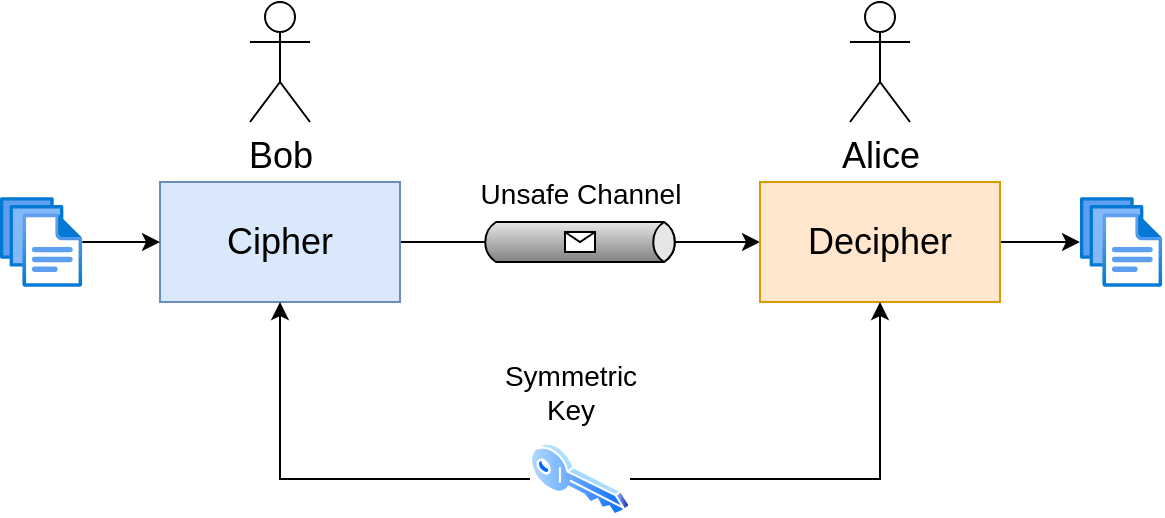 <mxfile version="20.3.0" type="device" pages="10"><diagram id="4X4dwt2c9_P9HJNLF3pb" name="SymmetricCipher"><mxGraphModel dx="726" dy="714" grid="1" gridSize="10" guides="1" tooltips="1" connect="1" arrows="1" fold="1" page="1" pageScale="1" pageWidth="850" pageHeight="1100" math="0" shadow="0"><root><mxCell id="0"/><mxCell id="1" parent="0"/><mxCell id="ny8lZ9hyGw5Vwys9v_Ge-23" style="edgeStyle=orthogonalEdgeStyle;rounded=0;orthogonalLoop=1;jettySize=auto;html=1;entryX=0;entryY=0.5;entryDx=0;entryDy=0;fontSize=18;" edge="1" parent="1" source="ny8lZ9hyGw5Vwys9v_Ge-1" target="ny8lZ9hyGw5Vwys9v_Ge-3"><mxGeometry relative="1" as="geometry"/></mxCell><mxCell id="ny8lZ9hyGw5Vwys9v_Ge-1" value="&lt;font style=&quot;font-size: 18px;&quot;&gt;Cipher&lt;/font&gt;" style="rounded=0;whiteSpace=wrap;html=1;fillColor=#dae8fc;strokeColor=#6c8ebf;" vertex="1" parent="1"><mxGeometry x="200" y="320" width="120" height="60" as="geometry"/></mxCell><mxCell id="ny8lZ9hyGw5Vwys9v_Ge-25" style="edgeStyle=orthogonalEdgeStyle;rounded=0;orthogonalLoop=1;jettySize=auto;html=1;fontSize=18;" edge="1" parent="1" source="ny8lZ9hyGw5Vwys9v_Ge-3" target="ny8lZ9hyGw5Vwys9v_Ge-24"><mxGeometry relative="1" as="geometry"/></mxCell><mxCell id="ny8lZ9hyGw5Vwys9v_Ge-3" value="&lt;font style=&quot;font-size: 18px;&quot;&gt;Decipher&lt;/font&gt;" style="rounded=0;whiteSpace=wrap;html=1;fillColor=#ffe6cc;strokeColor=#d79b00;" vertex="1" parent="1"><mxGeometry x="500" y="320" width="120" height="60" as="geometry"/></mxCell><mxCell id="ny8lZ9hyGw5Vwys9v_Ge-27" style="edgeStyle=orthogonalEdgeStyle;rounded=0;orthogonalLoop=1;jettySize=auto;html=1;entryX=0.5;entryY=1;entryDx=0;entryDy=0;fontSize=14;" edge="1" parent="1" source="ny8lZ9hyGw5Vwys9v_Ge-4" target="ny8lZ9hyGw5Vwys9v_Ge-1"><mxGeometry relative="1" as="geometry"/></mxCell><mxCell id="ny8lZ9hyGw5Vwys9v_Ge-28" style="edgeStyle=orthogonalEdgeStyle;rounded=0;orthogonalLoop=1;jettySize=auto;html=1;entryX=0.5;entryY=1;entryDx=0;entryDy=0;fontSize=14;" edge="1" parent="1" source="ny8lZ9hyGw5Vwys9v_Ge-4" target="ny8lZ9hyGw5Vwys9v_Ge-3"><mxGeometry relative="1" as="geometry"/></mxCell><mxCell id="ny8lZ9hyGw5Vwys9v_Ge-4" value="" style="aspect=fixed;perimeter=ellipsePerimeter;html=1;align=center;shadow=0;dashed=0;spacingTop=3;image;image=img/lib/active_directory/key.svg;fontSize=18;" vertex="1" parent="1"><mxGeometry x="385" y="450" width="50" height="37" as="geometry"/></mxCell><mxCell id="ny8lZ9hyGw5Vwys9v_Ge-7" value="" style="strokeWidth=1;outlineConnect=0;dashed=0;align=center;html=1;fontSize=8;shape=mxgraph.eip.messageChannel;verticalLabelPosition=bottom;labelBackgroundColor=#ffffff;verticalAlign=top;" vertex="1" parent="1"><mxGeometry x="360" y="340" width="100" height="20" as="geometry"/></mxCell><mxCell id="ny8lZ9hyGw5Vwys9v_Ge-10" value="Bob" style="shape=umlActor;verticalLabelPosition=bottom;verticalAlign=top;html=1;outlineConnect=0;fontSize=18;" vertex="1" parent="1"><mxGeometry x="245" y="230" width="30" height="60" as="geometry"/></mxCell><mxCell id="ny8lZ9hyGw5Vwys9v_Ge-11" value="Alice" style="shape=umlActor;verticalLabelPosition=bottom;verticalAlign=top;html=1;outlineConnect=0;fontSize=18;" vertex="1" parent="1"><mxGeometry x="545" y="230" width="30" height="60" as="geometry"/></mxCell><mxCell id="ny8lZ9hyGw5Vwys9v_Ge-15" style="edgeStyle=orthogonalEdgeStyle;rounded=0;orthogonalLoop=1;jettySize=auto;html=1;entryX=0;entryY=0.5;entryDx=0;entryDy=0;fontSize=18;" edge="1" parent="1" source="ny8lZ9hyGw5Vwys9v_Ge-14" target="ny8lZ9hyGw5Vwys9v_Ge-1"><mxGeometry relative="1" as="geometry"/></mxCell><mxCell id="ny8lZ9hyGw5Vwys9v_Ge-14" value="" style="aspect=fixed;html=1;points=[];align=center;image;fontSize=12;image=img/lib/azure2/general/Files.svg;" vertex="1" parent="1"><mxGeometry x="120" y="327.5" width="41.14" height="45" as="geometry"/></mxCell><mxCell id="ny8lZ9hyGw5Vwys9v_Ge-6" value="" style="shape=message;html=1;whiteSpace=wrap;html=1;outlineConnect=0;fontSize=18;" vertex="1" parent="1"><mxGeometry x="402.5" y="345" width="15" height="10" as="geometry"/></mxCell><mxCell id="ny8lZ9hyGw5Vwys9v_Ge-24" value="" style="aspect=fixed;html=1;points=[];align=center;image;fontSize=12;image=img/lib/azure2/general/Files.svg;" vertex="1" parent="1"><mxGeometry x="660" y="327.5" width="41.14" height="45" as="geometry"/></mxCell><mxCell id="ny8lZ9hyGw5Vwys9v_Ge-26" value="&lt;font style=&quot;font-size: 14px;&quot;&gt;Unsafe Channel&lt;/font&gt;" style="text;html=1;align=center;verticalAlign=middle;resizable=0;points=[];autosize=1;strokeColor=none;fillColor=none;fontSize=18;" vertex="1" parent="1"><mxGeometry x="350" y="305" width="120" height="40" as="geometry"/></mxCell><mxCell id="ny8lZ9hyGw5Vwys9v_Ge-29" value="&lt;span style=&quot;background-color: rgb(255, 255, 255);&quot;&gt;Symmetric&lt;/span&gt;&lt;br style=&quot;background-color: rgb(255, 255, 255);&quot;&gt;&lt;span style=&quot;background-color: rgb(255, 255, 255);&quot;&gt;Key&lt;/span&gt;" style="text;html=1;align=center;verticalAlign=middle;resizable=0;points=[];autosize=1;strokeColor=none;fillColor=none;fontSize=14;" vertex="1" parent="1"><mxGeometry x="360" y="400" width="90" height="50" as="geometry"/></mxCell></root></mxGraphModel></diagram><diagram id="lGOJbCi2t62vdIGFCUlB" name="SymmetricCipherScheme"><mxGraphModel dx="601" dy="591" grid="1" gridSize="10" guides="1" tooltips="1" connect="1" arrows="1" fold="1" page="1" pageScale="1" pageWidth="850" pageHeight="1100" math="0" shadow="0"><root><mxCell id="0"/><mxCell id="1" parent="0"/><mxCell id="0wtga952Peae8ayS3u9V-27" style="edgeStyle=orthogonalEdgeStyle;rounded=0;orthogonalLoop=1;jettySize=auto;html=1;entryX=0;entryY=0.5;entryDx=0;entryDy=0;fontSize=18;fontColor=#0F0000;" edge="1" parent="1" source="0wtga952Peae8ayS3u9V-18" target="0wtga952Peae8ayS3u9V-19"><mxGeometry relative="1" as="geometry"/></mxCell><mxCell id="0wtga952Peae8ayS3u9V-18" value="&lt;font style=&quot;font-size: 18px;&quot;&gt;E&lt;/font&gt;" style="whiteSpace=wrap;html=1;aspect=fixed;fontSize=14;fillColor=#dae8fc;strokeColor=#6c8ebf;" vertex="1" parent="1"><mxGeometry x="324.43" y="300" width="40" height="40" as="geometry"/></mxCell><mxCell id="0wtga952Peae8ayS3u9V-30" style="edgeStyle=orthogonalEdgeStyle;rounded=0;orthogonalLoop=1;jettySize=auto;html=1;fontSize=16;fontColor=#0F0000;" edge="1" parent="1" source="0wtga952Peae8ayS3u9V-19" target="0wtga952Peae8ayS3u9V-29"><mxGeometry relative="1" as="geometry"/></mxCell><mxCell id="0wtga952Peae8ayS3u9V-19" value="&lt;font style=&quot;font-size: 18px;&quot;&gt;D&lt;/font&gt;" style="whiteSpace=wrap;html=1;aspect=fixed;fontSize=14;fillColor=#ffe6cc;strokeColor=#d79b00;" vertex="1" parent="1"><mxGeometry x="484.43" y="300" width="40" height="40" as="geometry"/></mxCell><mxCell id="0wtga952Peae8ayS3u9V-22" style="edgeStyle=none;rounded=0;orthogonalLoop=1;jettySize=auto;html=1;fontSize=18;" edge="1" parent="1" source="0wtga952Peae8ayS3u9V-20" target="0wtga952Peae8ayS3u9V-21"><mxGeometry relative="1" as="geometry"/></mxCell><mxCell id="0wtga952Peae8ayS3u9V-20" value="&lt;font style=&quot;font-size: 18px;&quot;&gt;G&lt;/font&gt;" style="whiteSpace=wrap;html=1;aspect=fixed;fontSize=14;fillColor=#fff2cc;strokeColor=#d6b656;" vertex="1" parent="1"><mxGeometry x="404.43" y="430" width="40" height="40" as="geometry"/></mxCell><mxCell id="0wtga952Peae8ayS3u9V-23" style="edgeStyle=orthogonalEdgeStyle;rounded=0;orthogonalLoop=1;jettySize=auto;html=1;entryX=0.5;entryY=1;entryDx=0;entryDy=0;fontSize=18;" edge="1" parent="1" source="0wtga952Peae8ayS3u9V-21" target="0wtga952Peae8ayS3u9V-18"><mxGeometry relative="1" as="geometry"/></mxCell><mxCell id="0wtga952Peae8ayS3u9V-24" style="edgeStyle=orthogonalEdgeStyle;rounded=0;orthogonalLoop=1;jettySize=auto;html=1;entryX=0.5;entryY=1;entryDx=0;entryDy=0;fontSize=18;" edge="1" parent="1" source="0wtga952Peae8ayS3u9V-21" target="0wtga952Peae8ayS3u9V-19"><mxGeometry relative="1" as="geometry"/></mxCell><mxCell id="0wtga952Peae8ayS3u9V-21" value="k" style="text;html=1;align=center;verticalAlign=middle;resizable=0;points=[];autosize=1;strokeColor=none;fillColor=none;fontSize=18;fontColor=#FF0800;" vertex="1" parent="1"><mxGeometry x="409.43" y="360" width="30" height="40" as="geometry"/></mxCell><mxCell id="0wtga952Peae8ayS3u9V-26" style="edgeStyle=orthogonalEdgeStyle;rounded=0;orthogonalLoop=1;jettySize=auto;html=1;entryX=0;entryY=0.5;entryDx=0;entryDy=0;fontSize=18;fontColor=#0F0000;" edge="1" parent="1" source="0wtga952Peae8ayS3u9V-25" target="0wtga952Peae8ayS3u9V-18"><mxGeometry relative="1" as="geometry"/></mxCell><mxCell id="0wtga952Peae8ayS3u9V-25" value="&lt;font color=&quot;#0f0000&quot;&gt;m&lt;/font&gt;" style="text;html=1;align=center;verticalAlign=middle;resizable=0;points=[];autosize=1;strokeColor=none;fillColor=none;fontSize=18;fontColor=#FF0800;" vertex="1" parent="1"><mxGeometry x="245" y="300" width="40" height="40" as="geometry"/></mxCell><mxCell id="0wtga952Peae8ayS3u9V-28" value="&lt;font style=&quot;font-size: 16px;&quot;&gt;c = E(k)(m)&lt;/font&gt;" style="text;html=1;align=center;verticalAlign=middle;resizable=0;points=[];autosize=1;strokeColor=none;fillColor=none;fontSize=18;fontColor=#0F0000;" vertex="1" parent="1"><mxGeometry x="374.43" y="280" width="100" height="40" as="geometry"/></mxCell><mxCell id="0wtga952Peae8ayS3u9V-29" value="&lt;span style=&quot;color: rgb(15, 0, 0);&quot;&gt;m' = D(k)(c)&lt;/span&gt;" style="text;html=1;align=center;verticalAlign=middle;resizable=0;points=[];autosize=1;strokeColor=none;fillColor=none;fontSize=18;fontColor=#FF0800;" vertex="1" parent="1"><mxGeometry x="560.0" y="300" width="120" height="40" as="geometry"/></mxCell></root></mxGraphModel></diagram><diagram id="lieGyCzob5ALu3FNAkx8" name="MAC"><mxGraphModel dx="871" dy="857" grid="1" gridSize="10" guides="1" tooltips="1" connect="1" arrows="1" fold="1" page="1" pageScale="1" pageWidth="850" pageHeight="1100" math="0" shadow="0"><root><mxCell id="0"/><mxCell id="1" parent="0"/><mxCell id="9wIKzdcMWxS4cZ3XXsuY-1" style="edgeStyle=orthogonalEdgeStyle;rounded=0;orthogonalLoop=1;jettySize=auto;html=1;entryX=0;entryY=0.5;entryDx=0;entryDy=0;fontSize=18;" edge="1" parent="1" source="9wIKzdcMWxS4cZ3XXsuY-2" target="9wIKzdcMWxS4cZ3XXsuY-4"><mxGeometry relative="1" as="geometry"/></mxCell><mxCell id="9wIKzdcMWxS4cZ3XXsuY-2" value="&lt;span style=&quot;font-size: 18px;&quot;&gt;Authenticate&lt;/span&gt;" style="rounded=0;whiteSpace=wrap;html=1;fillColor=#dae8fc;strokeColor=#6c8ebf;" vertex="1" parent="1"><mxGeometry x="200" y="320" width="120" height="60" as="geometry"/></mxCell><mxCell id="9wIKzdcMWxS4cZ3XXsuY-3" style="rounded=0;orthogonalLoop=1;jettySize=auto;html=1;fontSize=18;exitX=1;exitY=0.5;exitDx=0;exitDy=0;" edge="1" parent="1" source="9wIKzdcMWxS4cZ3XXsuY-4" target="9wIKzdcMWxS4cZ3XXsuY-14"><mxGeometry relative="1" as="geometry"/></mxCell><mxCell id="9wIKzdcMWxS4cZ3XXsuY-4" value="&lt;font style=&quot;font-size: 18px;&quot;&gt;Verify&lt;/font&gt;" style="rounded=0;whiteSpace=wrap;html=1;fillColor=#ffe6cc;strokeColor=#d79b00;" vertex="1" parent="1"><mxGeometry x="500" y="320" width="120" height="60" as="geometry"/></mxCell><mxCell id="9wIKzdcMWxS4cZ3XXsuY-5" style="edgeStyle=orthogonalEdgeStyle;rounded=0;orthogonalLoop=1;jettySize=auto;html=1;entryX=0.5;entryY=1;entryDx=0;entryDy=0;fontSize=14;" edge="1" parent="1" source="9wIKzdcMWxS4cZ3XXsuY-7" target="9wIKzdcMWxS4cZ3XXsuY-2"><mxGeometry relative="1" as="geometry"/></mxCell><mxCell id="9wIKzdcMWxS4cZ3XXsuY-6" style="edgeStyle=orthogonalEdgeStyle;rounded=0;orthogonalLoop=1;jettySize=auto;html=1;entryX=0.5;entryY=1;entryDx=0;entryDy=0;fontSize=14;" edge="1" parent="1" source="9wIKzdcMWxS4cZ3XXsuY-7" target="9wIKzdcMWxS4cZ3XXsuY-4"><mxGeometry relative="1" as="geometry"/></mxCell><mxCell id="9wIKzdcMWxS4cZ3XXsuY-7" value="" style="aspect=fixed;perimeter=ellipsePerimeter;html=1;align=center;shadow=0;dashed=0;spacingTop=3;image;image=img/lib/active_directory/key.svg;fontSize=18;" vertex="1" parent="1"><mxGeometry x="385" y="450" width="50" height="37" as="geometry"/></mxCell><mxCell id="9wIKzdcMWxS4cZ3XXsuY-8" value="" style="strokeWidth=1;outlineConnect=0;dashed=0;align=center;html=1;fontSize=8;shape=mxgraph.eip.messageChannel;verticalLabelPosition=bottom;labelBackgroundColor=#ffffff;verticalAlign=top;" vertex="1" parent="1"><mxGeometry x="360" y="340" width="100" height="20" as="geometry"/></mxCell><mxCell id="9wIKzdcMWxS4cZ3XXsuY-9" value="Bob" style="shape=umlActor;verticalLabelPosition=bottom;verticalAlign=top;html=1;outlineConnect=0;fontSize=18;" vertex="1" parent="1"><mxGeometry x="245" y="230" width="30" height="60" as="geometry"/></mxCell><mxCell id="9wIKzdcMWxS4cZ3XXsuY-10" value="Alice" style="shape=umlActor;verticalLabelPosition=bottom;verticalAlign=top;html=1;outlineConnect=0;fontSize=18;" vertex="1" parent="1"><mxGeometry x="545" y="230" width="30" height="60" as="geometry"/></mxCell><mxCell id="9wIKzdcMWxS4cZ3XXsuY-11" style="edgeStyle=orthogonalEdgeStyle;rounded=0;orthogonalLoop=1;jettySize=auto;html=1;entryX=0;entryY=0.5;entryDx=0;entryDy=0;fontSize=18;" edge="1" parent="1" source="9wIKzdcMWxS4cZ3XXsuY-12" target="9wIKzdcMWxS4cZ3XXsuY-2"><mxGeometry relative="1" as="geometry"/></mxCell><mxCell id="9wIKzdcMWxS4cZ3XXsuY-12" value="" style="aspect=fixed;html=1;points=[];align=center;image;fontSize=12;image=img/lib/azure2/general/Files.svg;" vertex="1" parent="1"><mxGeometry x="120" y="327.5" width="41.14" height="45" as="geometry"/></mxCell><mxCell id="9wIKzdcMWxS4cZ3XXsuY-14" value="" style="aspect=fixed;html=1;points=[];align=center;image;fontSize=12;image=img/lib/azure2/general/Files.svg;" vertex="1" parent="1"><mxGeometry x="680" y="295" width="41.14" height="45" as="geometry"/></mxCell><mxCell id="9wIKzdcMWxS4cZ3XXsuY-15" value="&lt;font style=&quot;font-size: 14px;&quot;&gt;Unsafe Channel&lt;/font&gt;" style="text;html=1;align=center;verticalAlign=middle;resizable=0;points=[];autosize=1;strokeColor=none;fillColor=none;fontSize=18;" vertex="1" parent="1"><mxGeometry x="350" y="305" width="120" height="40" as="geometry"/></mxCell><mxCell id="9wIKzdcMWxS4cZ3XXsuY-16" value="&lt;span style=&quot;background-color: rgb(255, 255, 255);&quot;&gt;Symmetric&lt;/span&gt;&lt;br style=&quot;background-color: rgb(255, 255, 255);&quot;&gt;&lt;span style=&quot;background-color: rgb(255, 255, 255);&quot;&gt;Key&lt;/span&gt;" style="text;html=1;align=center;verticalAlign=middle;resizable=0;points=[];autosize=1;strokeColor=none;fillColor=none;fontSize=14;" vertex="1" parent="1"><mxGeometry x="360" y="400" width="90" height="50" as="geometry"/></mxCell><mxCell id="9wIKzdcMWxS4cZ3XXsuY-17" value="" style="aspect=fixed;html=1;points=[];align=center;image;fontSize=12;image=img/lib/azure2/general/Files.svg;" vertex="1" parent="1"><mxGeometry x="680" y="360" width="41.14" height="45" as="geometry"/></mxCell><mxCell id="9wIKzdcMWxS4cZ3XXsuY-18" style="rounded=0;orthogonalLoop=1;jettySize=auto;html=1;fontSize=18;exitX=1;exitY=0.5;exitDx=0;exitDy=0;" edge="1" parent="1" source="9wIKzdcMWxS4cZ3XXsuY-4" target="9wIKzdcMWxS4cZ3XXsuY-17"><mxGeometry relative="1" as="geometry"><mxPoint x="630" y="360" as="sourcePoint"/><mxPoint x="690" y="335.797" as="targetPoint"/></mxGeometry></mxCell><mxCell id="9wIKzdcMWxS4cZ3XXsuY-19" value="" style="aspect=fixed;html=1;points=[];align=center;image;fontSize=12;image=img/lib/azure2/general/Files.svg;" vertex="1" parent="1"><mxGeometry x="385" y="341.24" width="16" height="17.51" as="geometry"/></mxCell><mxCell id="9wIKzdcMWxS4cZ3XXsuY-20" value="+" style="text;html=1;align=center;verticalAlign=middle;resizable=0;points=[];autosize=1;strokeColor=none;fillColor=none;fontSize=14;" vertex="1" parent="1"><mxGeometry x="395" y="335" width="30" height="30" as="geometry"/></mxCell><mxCell id="9wIKzdcMWxS4cZ3XXsuY-21" value="" style="aspect=fixed;html=1;points=[];align=center;image;fontSize=12;image=img/lib/azure2/general/Tag.svg;" vertex="1" parent="1"><mxGeometry x="417" y="341.75" width="17" height="17" as="geometry"/></mxCell><mxCell id="9wIKzdcMWxS4cZ3XXsuY-22" value="" style="verticalLabelPosition=bottom;verticalAlign=top;html=1;shape=mxgraph.basic.x;fontSize=14;fillColor=#e51400;strokeColor=#B20000;fontColor=#ffffff;" vertex="1" parent="1"><mxGeometry x="710" y="390" width="20" height="20" as="geometry"/></mxCell><mxCell id="9wIKzdcMWxS4cZ3XXsuY-25" value="Invalid" style="text;html=1;align=center;verticalAlign=middle;resizable=0;points=[];autosize=1;strokeColor=none;fillColor=none;fontSize=14;" vertex="1" parent="1"><mxGeometry x="670" y="405" width="60" height="30" as="geometry"/></mxCell><mxCell id="9wIKzdcMWxS4cZ3XXsuY-26" value="Valid" style="text;html=1;align=center;verticalAlign=middle;resizable=0;points=[];autosize=1;strokeColor=none;fillColor=none;fontSize=14;" vertex="1" parent="1"><mxGeometry x="675.57" y="265" width="50" height="30" as="geometry"/></mxCell></root></mxGraphModel></diagram><diagram id="NLVLExacEAjBl0GYR6nT" name="MACScheme"><mxGraphModel dx="601" dy="591" grid="1" gridSize="10" guides="1" tooltips="1" connect="1" arrows="1" fold="1" page="1" pageScale="1" pageWidth="850" pageHeight="1100" math="0" shadow="0"><root><mxCell id="0"/><mxCell id="1" parent="0"/><mxCell id="dq5WbyUHaB8enR4VLh5F-1" style="edgeStyle=orthogonalEdgeStyle;rounded=0;orthogonalLoop=1;jettySize=auto;html=1;entryX=0;entryY=0.5;entryDx=0;entryDy=0;fontSize=18;fontColor=#0F0000;" edge="1" parent="1" source="dq5WbyUHaB8enR4VLh5F-2" target="dq5WbyUHaB8enR4VLh5F-4"><mxGeometry relative="1" as="geometry"/></mxCell><mxCell id="dq5WbyUHaB8enR4VLh5F-2" value="&lt;font style=&quot;font-size: 18px;&quot;&gt;T&lt;/font&gt;" style="whiteSpace=wrap;html=1;aspect=fixed;fontSize=14;fillColor=#dae8fc;strokeColor=#6c8ebf;" vertex="1" parent="1"><mxGeometry x="324.43" y="300" width="40" height="40" as="geometry"/></mxCell><mxCell id="dq5WbyUHaB8enR4VLh5F-14" style="edgeStyle=orthogonalEdgeStyle;rounded=0;orthogonalLoop=1;jettySize=auto;html=1;fontSize=16;fontColor=#0F0000;" edge="1" parent="1" source="dq5WbyUHaB8enR4VLh5F-4" target="dq5WbyUHaB8enR4VLh5F-13"><mxGeometry relative="1" as="geometry"/></mxCell><mxCell id="dq5WbyUHaB8enR4VLh5F-4" value="&lt;font style=&quot;font-size: 18px;&quot;&gt;V&lt;/font&gt;" style="whiteSpace=wrap;html=1;aspect=fixed;fontSize=14;fillColor=#ffe6cc;strokeColor=#d79b00;" vertex="1" parent="1"><mxGeometry x="484.43" y="300" width="40" height="40" as="geometry"/></mxCell><mxCell id="dq5WbyUHaB8enR4VLh5F-5" style="edgeStyle=none;rounded=0;orthogonalLoop=1;jettySize=auto;html=1;fontSize=18;" edge="1" parent="1" source="dq5WbyUHaB8enR4VLh5F-6" target="dq5WbyUHaB8enR4VLh5F-9"><mxGeometry relative="1" as="geometry"/></mxCell><mxCell id="dq5WbyUHaB8enR4VLh5F-6" value="&lt;font style=&quot;font-size: 18px;&quot;&gt;G&lt;/font&gt;" style="whiteSpace=wrap;html=1;aspect=fixed;fontSize=14;fillColor=#fff2cc;strokeColor=#d6b656;" vertex="1" parent="1"><mxGeometry x="404.43" y="430" width="40" height="40" as="geometry"/></mxCell><mxCell id="dq5WbyUHaB8enR4VLh5F-7" style="edgeStyle=orthogonalEdgeStyle;rounded=0;orthogonalLoop=1;jettySize=auto;html=1;entryX=0.5;entryY=1;entryDx=0;entryDy=0;fontSize=18;" edge="1" parent="1" source="dq5WbyUHaB8enR4VLh5F-9" target="dq5WbyUHaB8enR4VLh5F-2"><mxGeometry relative="1" as="geometry"/></mxCell><mxCell id="dq5WbyUHaB8enR4VLh5F-8" style="edgeStyle=orthogonalEdgeStyle;rounded=0;orthogonalLoop=1;jettySize=auto;html=1;entryX=0.5;entryY=1;entryDx=0;entryDy=0;fontSize=18;" edge="1" parent="1" source="dq5WbyUHaB8enR4VLh5F-9" target="dq5WbyUHaB8enR4VLh5F-4"><mxGeometry relative="1" as="geometry"/></mxCell><mxCell id="dq5WbyUHaB8enR4VLh5F-9" value="k" style="text;html=1;align=center;verticalAlign=middle;resizable=0;points=[];autosize=1;strokeColor=none;fillColor=none;fontSize=18;fontColor=#FF0800;" vertex="1" parent="1"><mxGeometry x="409.43" y="360" width="30" height="40" as="geometry"/></mxCell><mxCell id="dq5WbyUHaB8enR4VLh5F-10" style="edgeStyle=orthogonalEdgeStyle;rounded=0;orthogonalLoop=1;jettySize=auto;html=1;entryX=0;entryY=0.5;entryDx=0;entryDy=0;fontSize=18;fontColor=#0F0000;" edge="1" parent="1" source="dq5WbyUHaB8enR4VLh5F-11" target="dq5WbyUHaB8enR4VLh5F-2"><mxGeometry relative="1" as="geometry"/></mxCell><mxCell id="dq5WbyUHaB8enR4VLh5F-11" value="&lt;font color=&quot;#0f0000&quot;&gt;m&lt;/font&gt;" style="text;html=1;align=center;verticalAlign=middle;resizable=0;points=[];autosize=1;strokeColor=none;fillColor=none;fontSize=18;fontColor=#FF0800;" vertex="1" parent="1"><mxGeometry x="245" y="300" width="40" height="40" as="geometry"/></mxCell><mxCell id="dq5WbyUHaB8enR4VLh5F-12" value="&lt;font style=&quot;font-size: 16px;&quot;&gt;m, t&amp;nbsp; = T(k)(m)&lt;/font&gt;" style="text;html=1;align=center;verticalAlign=middle;resizable=0;points=[];autosize=1;strokeColor=none;fillColor=none;fontSize=18;fontColor=#0F0000;" vertex="1" parent="1"><mxGeometry x="365" y="280" width="120" height="40" as="geometry"/></mxCell><mxCell id="dq5WbyUHaB8enR4VLh5F-13" value="&lt;font color=&quot;#0f0000&quot;&gt;v&amp;nbsp;&lt;/font&gt;&lt;span style=&quot;color: rgb(32, 33, 36); font-size: 14px; text-align: left; background-color: rgb(255, 255, 255);&quot;&gt;∈&lt;/span&gt;&lt;span style=&quot;color: rgb(32, 33, 36); font-family: arial, sans-serif; font-size: 14px; text-align: left; background-color: rgb(255, 255, 255);&quot;&gt; { true, false }&lt;/span&gt;" style="text;html=1;align=center;verticalAlign=middle;resizable=0;points=[];autosize=1;strokeColor=none;fillColor=none;fontSize=18;fontColor=#FF0800;" vertex="1" parent="1"><mxGeometry x="560.0" y="300" width="130" height="40" as="geometry"/></mxCell></root></mxGraphModel></diagram><diagram id="erBcvLArDJcJsofwIASX" name="Hash"><mxGraphModel dx="415" dy="408" grid="1" gridSize="10" guides="1" tooltips="1" connect="1" arrows="1" fold="1" page="1" pageScale="1" pageWidth="850" pageHeight="1100" math="0" shadow="0"><root><mxCell id="0"/><mxCell id="1" parent="0"/><mxCell id="CqLguqHmZdHZ7LE1oC_Z-2" value="&lt;font style=&quot;font-size: 18px;&quot;&gt;T&lt;/font&gt;" style="whiteSpace=wrap;html=1;aspect=fixed;fontSize=14;fillColor=#d5e8d4;strokeColor=#82b366;" vertex="1" parent="1"><mxGeometry x="320" y="300" width="40" height="40" as="geometry"/></mxCell><mxCell id="CqLguqHmZdHZ7LE1oC_Z-3" style="edgeStyle=orthogonalEdgeStyle;rounded=0;orthogonalLoop=1;jettySize=auto;html=1;fontSize=16;fontColor=#0F0000;exitX=1;exitY=0.5;exitDx=0;exitDy=0;" edge="1" parent="1" source="CqLguqHmZdHZ7LE1oC_Z-2" target="CqLguqHmZdHZ7LE1oC_Z-13"><mxGeometry relative="1" as="geometry"><mxPoint x="524.43" y="320" as="sourcePoint"/></mxGeometry></mxCell><mxCell id="CqLguqHmZdHZ7LE1oC_Z-10" style="edgeStyle=orthogonalEdgeStyle;rounded=0;orthogonalLoop=1;jettySize=auto;html=1;entryX=0;entryY=0.5;entryDx=0;entryDy=0;fontSize=18;fontColor=#0F0000;" edge="1" parent="1" source="CqLguqHmZdHZ7LE1oC_Z-11" target="CqLguqHmZdHZ7LE1oC_Z-2"><mxGeometry relative="1" as="geometry"/></mxCell><mxCell id="CqLguqHmZdHZ7LE1oC_Z-11" value="&lt;font color=&quot;#0f0000&quot;&gt;m&lt;/font&gt;" style="text;html=1;align=center;verticalAlign=middle;resizable=0;points=[];autosize=1;strokeColor=none;fillColor=none;fontSize=18;fontColor=#FF0800;" vertex="1" parent="1"><mxGeometry x="240" y="300" width="40" height="40" as="geometry"/></mxCell><mxCell id="CqLguqHmZdHZ7LE1oC_Z-13" value="&lt;font color=&quot;#0f0000&quot;&gt;h = H(m)&lt;/font&gt;" style="text;html=1;align=center;verticalAlign=middle;resizable=0;points=[];autosize=1;strokeColor=none;fillColor=none;fontSize=18;fontColor=#FF0800;" vertex="1" parent="1"><mxGeometry x="400.0" y="300" width="90" height="40" as="geometry"/></mxCell></root></mxGraphModel></diagram><diagram id="7EbCb6q8Ib_vjk4ozxb0" name="AsymmetricCipher"><mxGraphModel dx="871" dy="857" grid="1" gridSize="10" guides="1" tooltips="1" connect="1" arrows="1" fold="1" page="1" pageScale="1" pageWidth="850" pageHeight="1100" math="0" shadow="0"><root><mxCell id="0"/><mxCell id="1" parent="0"/><mxCell id="sKM2YrFlZ_EoE_zko5kz-1" style="edgeStyle=orthogonalEdgeStyle;rounded=0;orthogonalLoop=1;jettySize=auto;html=1;entryX=0;entryY=0.5;entryDx=0;entryDy=0;fontSize=18;" edge="1" parent="1" source="sKM2YrFlZ_EoE_zko5kz-2" target="sKM2YrFlZ_EoE_zko5kz-4"><mxGeometry relative="1" as="geometry"/></mxCell><mxCell id="sKM2YrFlZ_EoE_zko5kz-2" value="&lt;font style=&quot;font-size: 18px;&quot;&gt;Cipher&lt;/font&gt;" style="rounded=0;whiteSpace=wrap;html=1;fillColor=#dae8fc;strokeColor=#6c8ebf;" vertex="1" parent="1"><mxGeometry x="200" y="320" width="120" height="60" as="geometry"/></mxCell><mxCell id="sKM2YrFlZ_EoE_zko5kz-3" style="edgeStyle=orthogonalEdgeStyle;rounded=0;orthogonalLoop=1;jettySize=auto;html=1;fontSize=18;" edge="1" parent="1" source="sKM2YrFlZ_EoE_zko5kz-4" target="sKM2YrFlZ_EoE_zko5kz-14"><mxGeometry relative="1" as="geometry"/></mxCell><mxCell id="sKM2YrFlZ_EoE_zko5kz-4" value="&lt;font style=&quot;font-size: 18px;&quot;&gt;Decipher&lt;/font&gt;" style="rounded=0;whiteSpace=wrap;html=1;fillColor=#ffe6cc;strokeColor=#d79b00;" vertex="1" parent="1"><mxGeometry x="500" y="320" width="120" height="60" as="geometry"/></mxCell><mxCell id="sKM2YrFlZ_EoE_zko5kz-5" style="edgeStyle=orthogonalEdgeStyle;rounded=0;orthogonalLoop=1;jettySize=auto;html=1;entryX=0.5;entryY=1;entryDx=0;entryDy=0;fontSize=14;" edge="1" parent="1" source="sKM2YrFlZ_EoE_zko5kz-7" target="sKM2YrFlZ_EoE_zko5kz-2"><mxGeometry relative="1" as="geometry"/></mxCell><mxCell id="sKM2YrFlZ_EoE_zko5kz-7" value="" style="aspect=fixed;perimeter=ellipsePerimeter;html=1;align=center;shadow=0;dashed=0;spacingTop=3;image;image=img/lib/active_directory/key.svg;fontSize=18;" vertex="1" parent="1"><mxGeometry x="235" y="430" width="50" height="37" as="geometry"/></mxCell><mxCell id="sKM2YrFlZ_EoE_zko5kz-8" value="" style="strokeWidth=1;outlineConnect=0;dashed=0;align=center;html=1;fontSize=8;shape=mxgraph.eip.messageChannel;verticalLabelPosition=bottom;labelBackgroundColor=#ffffff;verticalAlign=top;" vertex="1" parent="1"><mxGeometry x="360" y="340" width="100" height="20" as="geometry"/></mxCell><mxCell id="sKM2YrFlZ_EoE_zko5kz-9" value="Bob" style="shape=umlActor;verticalLabelPosition=bottom;verticalAlign=top;html=1;outlineConnect=0;fontSize=18;" vertex="1" parent="1"><mxGeometry x="245" y="230" width="30" height="60" as="geometry"/></mxCell><mxCell id="sKM2YrFlZ_EoE_zko5kz-10" value="Alice" style="shape=umlActor;verticalLabelPosition=bottom;verticalAlign=top;html=1;outlineConnect=0;fontSize=18;" vertex="1" parent="1"><mxGeometry x="545" y="230" width="30" height="60" as="geometry"/></mxCell><mxCell id="sKM2YrFlZ_EoE_zko5kz-11" style="edgeStyle=orthogonalEdgeStyle;rounded=0;orthogonalLoop=1;jettySize=auto;html=1;entryX=0;entryY=0.5;entryDx=0;entryDy=0;fontSize=18;" edge="1" parent="1" source="sKM2YrFlZ_EoE_zko5kz-12" target="sKM2YrFlZ_EoE_zko5kz-2"><mxGeometry relative="1" as="geometry"/></mxCell><mxCell id="sKM2YrFlZ_EoE_zko5kz-12" value="" style="aspect=fixed;html=1;points=[];align=center;image;fontSize=12;image=img/lib/azure2/general/Files.svg;" vertex="1" parent="1"><mxGeometry x="120" y="327.5" width="41.14" height="45" as="geometry"/></mxCell><mxCell id="sKM2YrFlZ_EoE_zko5kz-13" value="" style="shape=message;html=1;whiteSpace=wrap;html=1;outlineConnect=0;fontSize=18;" vertex="1" parent="1"><mxGeometry x="402.5" y="345" width="15" height="10" as="geometry"/></mxCell><mxCell id="sKM2YrFlZ_EoE_zko5kz-14" value="" style="aspect=fixed;html=1;points=[];align=center;image;fontSize=12;image=img/lib/azure2/general/Files.svg;" vertex="1" parent="1"><mxGeometry x="660" y="327.5" width="41.14" height="45" as="geometry"/></mxCell><mxCell id="sKM2YrFlZ_EoE_zko5kz-15" value="&lt;font style=&quot;font-size: 14px;&quot;&gt;Unsafe Channel&lt;/font&gt;" style="text;html=1;align=center;verticalAlign=middle;resizable=0;points=[];autosize=1;strokeColor=none;fillColor=none;fontSize=18;" vertex="1" parent="1"><mxGeometry x="350" y="305" width="120" height="40" as="geometry"/></mxCell><mxCell id="sKM2YrFlZ_EoE_zko5kz-16" value="&lt;span style=&quot;background-color: rgb(255, 255, 255);&quot;&gt;Alice &lt;b&gt;Public&lt;/b&gt; Key&lt;/span&gt;" style="text;html=1;align=center;verticalAlign=middle;resizable=0;points=[];autosize=1;strokeColor=none;fillColor=none;fontSize=14;" vertex="1" parent="1"><mxGeometry x="195" y="467" width="130" height="30" as="geometry"/></mxCell><mxCell id="sKM2YrFlZ_EoE_zko5kz-19" style="edgeStyle=orthogonalEdgeStyle;rounded=0;orthogonalLoop=1;jettySize=auto;html=1;entryX=0.5;entryY=1;entryDx=0;entryDy=0;fontFamily=Helvetica;fontSize=16;fontColor=#0F0000;" edge="1" parent="1" source="sKM2YrFlZ_EoE_zko5kz-17" target="sKM2YrFlZ_EoE_zko5kz-4"><mxGeometry relative="1" as="geometry"/></mxCell><mxCell id="sKM2YrFlZ_EoE_zko5kz-17" value="" style="aspect=fixed;perimeter=ellipsePerimeter;html=1;align=center;shadow=0;dashed=0;spacingTop=3;image;image=img/lib/active_directory/key.svg;fontSize=18;" vertex="1" parent="1"><mxGeometry x="535" y="430" width="50" height="37" as="geometry"/></mxCell><mxCell id="sKM2YrFlZ_EoE_zko5kz-18" value="&lt;span style=&quot;background-color: rgb(255, 255, 255);&quot;&gt;Alice &lt;b&gt;Private&lt;/b&gt; Key&lt;/span&gt;" style="text;html=1;align=center;verticalAlign=middle;resizable=0;points=[];autosize=1;strokeColor=none;fillColor=none;fontSize=14;" vertex="1" parent="1"><mxGeometry x="495" y="467" width="130" height="30" as="geometry"/></mxCell></root></mxGraphModel></diagram><diagram id="Uh4AnfuJr6DQ1ArKfp2I" name="AsymmetricCipherScheme"><mxGraphModel dx="498" dy="490" grid="1" gridSize="10" guides="1" tooltips="1" connect="1" arrows="1" fold="1" page="1" pageScale="1" pageWidth="850" pageHeight="1100" math="0" shadow="0"><root><mxCell id="0"/><mxCell id="1" parent="0"/><mxCell id="mu50IqpkfSb8c5gpA0eP-1" style="edgeStyle=orthogonalEdgeStyle;rounded=0;orthogonalLoop=1;jettySize=auto;html=1;entryX=0;entryY=0.5;entryDx=0;entryDy=0;fontSize=18;fontColor=#0F0000;" edge="1" parent="1" source="mu50IqpkfSb8c5gpA0eP-2" target="mu50IqpkfSb8c5gpA0eP-4"><mxGeometry relative="1" as="geometry"/></mxCell><mxCell id="mu50IqpkfSb8c5gpA0eP-2" value="&lt;font style=&quot;font-size: 18px;&quot;&gt;E&lt;/font&gt;" style="whiteSpace=wrap;html=1;aspect=fixed;fontSize=14;fillColor=#dae8fc;strokeColor=#6c8ebf;" vertex="1" parent="1"><mxGeometry x="324.43" y="300" width="40" height="40" as="geometry"/></mxCell><mxCell id="OJ69LhSL9j4KcOU68kcG-4" style="edgeStyle=none;rounded=0;orthogonalLoop=1;jettySize=auto;html=1;fontFamily=Helvetica;fontSize=16;fontColor=#0F0000;" edge="1" parent="1" source="mu50IqpkfSb8c5gpA0eP-4" target="mu50IqpkfSb8c5gpA0eP-13"><mxGeometry relative="1" as="geometry"/></mxCell><mxCell id="mu50IqpkfSb8c5gpA0eP-4" value="&lt;font style=&quot;font-size: 18px;&quot;&gt;D&lt;/font&gt;" style="whiteSpace=wrap;html=1;aspect=fixed;fontSize=14;fillColor=#ffe6cc;strokeColor=#d79b00;" vertex="1" parent="1"><mxGeometry x="484.43" y="300" width="40" height="40" as="geometry"/></mxCell><mxCell id="mu50IqpkfSb8c5gpA0eP-5" style="edgeStyle=none;rounded=0;orthogonalLoop=1;jettySize=auto;html=1;fontSize=18;" edge="1" parent="1" source="mu50IqpkfSb8c5gpA0eP-6" target="mu50IqpkfSb8c5gpA0eP-9"><mxGeometry relative="1" as="geometry"/></mxCell><mxCell id="OJ69LhSL9j4KcOU68kcG-2" style="rounded=0;orthogonalLoop=1;jettySize=auto;html=1;fontFamily=Helvetica;fontSize=16;fontColor=#0F0000;" edge="1" parent="1" source="mu50IqpkfSb8c5gpA0eP-6" target="OJ69LhSL9j4KcOU68kcG-1"><mxGeometry relative="1" as="geometry"/></mxCell><mxCell id="mu50IqpkfSb8c5gpA0eP-6" value="&lt;font style=&quot;font-size: 18px;&quot;&gt;G&lt;/font&gt;" style="whiteSpace=wrap;html=1;aspect=fixed;fontSize=14;fillColor=#fff2cc;strokeColor=#d6b656;" vertex="1" parent="1"><mxGeometry x="404.43" y="430" width="40" height="40" as="geometry"/></mxCell><mxCell id="mu50IqpkfSb8c5gpA0eP-7" style="edgeStyle=orthogonalEdgeStyle;rounded=0;orthogonalLoop=1;jettySize=auto;html=1;entryX=0.5;entryY=1;entryDx=0;entryDy=0;fontSize=18;" edge="1" parent="1" source="mu50IqpkfSb8c5gpA0eP-9" target="mu50IqpkfSb8c5gpA0eP-2"><mxGeometry relative="1" as="geometry"/></mxCell><mxCell id="mu50IqpkfSb8c5gpA0eP-9" value="k&lt;sub&gt;e&lt;/sub&gt;" style="text;html=1;align=center;verticalAlign=middle;resizable=0;points=[];autosize=1;strokeColor=none;fillColor=none;fontSize=18;fontColor=#FF0800;" vertex="1" parent="1"><mxGeometry x="324.43" y="380" width="40" height="40" as="geometry"/></mxCell><mxCell id="mu50IqpkfSb8c5gpA0eP-10" style="edgeStyle=orthogonalEdgeStyle;rounded=0;orthogonalLoop=1;jettySize=auto;html=1;entryX=0;entryY=0.5;entryDx=0;entryDy=0;fontSize=18;fontColor=#0F0000;" edge="1" parent="1" source="mu50IqpkfSb8c5gpA0eP-11" target="mu50IqpkfSb8c5gpA0eP-2"><mxGeometry relative="1" as="geometry"/></mxCell><mxCell id="mu50IqpkfSb8c5gpA0eP-11" value="&lt;font color=&quot;#0f0000&quot;&gt;m&lt;/font&gt;" style="text;html=1;align=center;verticalAlign=middle;resizable=0;points=[];autosize=1;strokeColor=none;fillColor=none;fontSize=18;fontColor=#FF0800;" vertex="1" parent="1"><mxGeometry x="245" y="300" width="40" height="40" as="geometry"/></mxCell><mxCell id="mu50IqpkfSb8c5gpA0eP-12" value="&lt;font style=&quot;font-size: 16px;&quot;&gt;c = E(k&lt;sub&gt;e&lt;/sub&gt;)(m)&lt;/font&gt;" style="text;html=1;align=center;verticalAlign=middle;resizable=0;points=[];autosize=1;strokeColor=none;fillColor=none;fontSize=18;fontColor=#0F0000;" vertex="1" parent="1"><mxGeometry x="369.43" y="280" width="110" height="40" as="geometry"/></mxCell><mxCell id="mu50IqpkfSb8c5gpA0eP-13" value="&lt;font color=&quot;#0f0000&quot;&gt;m' = D(k&lt;sub&gt;d&lt;/sub&gt;)(c)&lt;/font&gt;" style="text;html=1;align=center;verticalAlign=middle;resizable=0;points=[];autosize=1;strokeColor=none;fillColor=none;fontSize=18;fontColor=#FF0800;" vertex="1" parent="1"><mxGeometry x="560.0" y="300" width="130" height="40" as="geometry"/></mxCell><mxCell id="OJ69LhSL9j4KcOU68kcG-3" style="edgeStyle=none;rounded=0;orthogonalLoop=1;jettySize=auto;html=1;entryX=0.5;entryY=1;entryDx=0;entryDy=0;fontFamily=Helvetica;fontSize=16;fontColor=#0F0000;" edge="1" parent="1" source="OJ69LhSL9j4KcOU68kcG-1" target="mu50IqpkfSb8c5gpA0eP-4"><mxGeometry relative="1" as="geometry"/></mxCell><mxCell id="OJ69LhSL9j4KcOU68kcG-1" value="k&lt;span style=&quot;font-size: 15px;&quot;&gt;&lt;sub&gt;d&lt;/sub&gt;&lt;/span&gt;" style="text;html=1;align=center;verticalAlign=middle;resizable=0;points=[];autosize=1;strokeColor=none;fillColor=none;fontSize=18;fontColor=#FF0800;" vertex="1" parent="1"><mxGeometry x="484.43" y="380" width="40" height="40" as="geometry"/></mxCell></root></mxGraphModel></diagram><diagram id="gN76p4_EDiFhhc0OehI_" name="HybridScheme"><mxGraphModel dx="726" dy="714" grid="1" gridSize="10" guides="1" tooltips="1" connect="1" arrows="1" fold="1" page="1" pageScale="1" pageWidth="850" pageHeight="1100" math="0" shadow="0"><root><mxCell id="0"/><mxCell id="1" parent="0"/><mxCell id="UUe5xD-hgj6Bp6nmTrBD-1" style="edgeStyle=orthogonalEdgeStyle;rounded=0;orthogonalLoop=1;jettySize=auto;html=1;entryX=0;entryY=0.5;entryDx=0;entryDy=0;fontSize=18;fontColor=#0F0000;" edge="1" parent="1" source="UUe5xD-hgj6Bp6nmTrBD-2" target="UUe5xD-hgj6Bp6nmTrBD-4"><mxGeometry relative="1" as="geometry"/></mxCell><mxCell id="UUe5xD-hgj6Bp6nmTrBD-2" value="&lt;font style=&quot;font-size: 18px;&quot;&gt;E&lt;sub&gt;a&lt;/sub&gt;&lt;/font&gt;" style="whiteSpace=wrap;html=1;aspect=fixed;fontSize=14;fillColor=#dae8fc;strokeColor=#6c8ebf;" vertex="1" parent="1"><mxGeometry x="324.43" y="300" width="40" height="40" as="geometry"/></mxCell><mxCell id="UUe5xD-hgj6Bp6nmTrBD-3" style="edgeStyle=none;rounded=0;orthogonalLoop=1;jettySize=auto;html=1;fontFamily=Helvetica;fontSize=16;fontColor=#0F0000;" edge="1" parent="1" source="UUe5xD-hgj6Bp6nmTrBD-4" target="UUe5xD-hgj6Bp6nmTrBD-13"><mxGeometry relative="1" as="geometry"/></mxCell><mxCell id="UUe5xD-hgj6Bp6nmTrBD-4" value="&lt;font style=&quot;font-size: 18px;&quot;&gt;D&lt;sub&gt;a&lt;/sub&gt;&lt;/font&gt;" style="whiteSpace=wrap;html=1;aspect=fixed;fontSize=14;fillColor=#ffe6cc;strokeColor=#d79b00;" vertex="1" parent="1"><mxGeometry x="484.43" y="300" width="40" height="40" as="geometry"/></mxCell><mxCell id="UUe5xD-hgj6Bp6nmTrBD-5" style="edgeStyle=none;rounded=0;orthogonalLoop=1;jettySize=auto;html=1;fontSize=18;" edge="1" parent="1" source="UUe5xD-hgj6Bp6nmTrBD-7" target="UUe5xD-hgj6Bp6nmTrBD-9"><mxGeometry relative="1" as="geometry"/></mxCell><mxCell id="UUe5xD-hgj6Bp6nmTrBD-6" style="rounded=0;orthogonalLoop=1;jettySize=auto;html=1;fontFamily=Helvetica;fontSize=16;fontColor=#0F0000;" edge="1" parent="1" source="UUe5xD-hgj6Bp6nmTrBD-7" target="UUe5xD-hgj6Bp6nmTrBD-15"><mxGeometry relative="1" as="geometry"/></mxCell><mxCell id="UUe5xD-hgj6Bp6nmTrBD-7" value="&lt;font style=&quot;font-size: 18px;&quot;&gt;G&lt;sub&gt;a&lt;/sub&gt;&lt;/font&gt;" style="whiteSpace=wrap;html=1;aspect=fixed;fontSize=14;fillColor=#fff2cc;strokeColor=#d6b656;" vertex="1" parent="1"><mxGeometry x="404.43" y="430" width="40" height="40" as="geometry"/></mxCell><mxCell id="UUe5xD-hgj6Bp6nmTrBD-8" style="edgeStyle=orthogonalEdgeStyle;rounded=0;orthogonalLoop=1;jettySize=auto;html=1;entryX=0.5;entryY=1;entryDx=0;entryDy=0;fontSize=18;" edge="1" parent="1" source="UUe5xD-hgj6Bp6nmTrBD-9" target="UUe5xD-hgj6Bp6nmTrBD-2"><mxGeometry relative="1" as="geometry"/></mxCell><mxCell id="UUe5xD-hgj6Bp6nmTrBD-9" value="k&lt;sub&gt;e&lt;/sub&gt;" style="text;html=1;align=center;verticalAlign=middle;resizable=0;points=[];autosize=1;strokeColor=none;fillColor=none;fontSize=18;fontColor=#FF0800;" vertex="1" parent="1"><mxGeometry x="324.43" y="380" width="40" height="40" as="geometry"/></mxCell><mxCell id="UUe5xD-hgj6Bp6nmTrBD-10" style="edgeStyle=orthogonalEdgeStyle;rounded=0;orthogonalLoop=1;jettySize=auto;html=1;entryX=0;entryY=0.5;entryDx=0;entryDy=0;fontSize=18;fontColor=#0F0000;" edge="1" parent="1" source="b1HnUoyLDfEJm7o410Es-9" target="UUe5xD-hgj6Bp6nmTrBD-2"><mxGeometry relative="1" as="geometry"><mxPoint x="285.0" y="320" as="sourcePoint"/></mxGeometry></mxCell><mxCell id="UUe5xD-hgj6Bp6nmTrBD-12" value="&lt;font style=&quot;font-size: 16px;&quot;&gt;c&lt;sub&gt;k&lt;/sub&gt; = E(k&lt;sub&gt;e&lt;/sub&gt;)(m)&lt;/font&gt;" style="text;html=1;align=center;verticalAlign=middle;resizable=0;points=[];autosize=1;strokeColor=none;fillColor=none;fontSize=18;fontColor=#0F0000;" vertex="1" parent="1"><mxGeometry x="364.43" y="280" width="120" height="40" as="geometry"/></mxCell><mxCell id="vg8aGfr5H0pjGQ55GQOK-2" style="edgeStyle=orthogonalEdgeStyle;rounded=0;orthogonalLoop=1;jettySize=auto;html=1;entryX=0.5;entryY=1;entryDx=0;entryDy=0;fontFamily=Helvetica;fontSize=16;fontColor=#FF0000;" edge="1" parent="1" source="UUe5xD-hgj6Bp6nmTrBD-13" target="b1HnUoyLDfEJm7o410Es-4"><mxGeometry relative="1" as="geometry"><Array as="points"><mxPoint x="580" y="200"/><mxPoint x="504" y="200"/></Array></mxGeometry></mxCell><mxCell id="UUe5xD-hgj6Bp6nmTrBD-13" value="&lt;font color=&quot;#ff0000&quot;&gt;k'&lt;/font&gt;&lt;font color=&quot;#0f0000&quot;&gt; = D(k&lt;sub&gt;d&lt;/sub&gt;)(c&lt;sub&gt;k&lt;/sub&gt;)&lt;/font&gt;" style="text;html=1;align=center;verticalAlign=middle;resizable=0;points=[];autosize=1;strokeColor=none;fillColor=none;fontSize=18;fontColor=#FF0800;" vertex="1" parent="1"><mxGeometry x="560.0" y="300" width="130" height="40" as="geometry"/></mxCell><mxCell id="UUe5xD-hgj6Bp6nmTrBD-14" style="edgeStyle=none;rounded=0;orthogonalLoop=1;jettySize=auto;html=1;entryX=0.5;entryY=1;entryDx=0;entryDy=0;fontFamily=Helvetica;fontSize=16;fontColor=#0F0000;" edge="1" parent="1" source="UUe5xD-hgj6Bp6nmTrBD-15" target="UUe5xD-hgj6Bp6nmTrBD-4"><mxGeometry relative="1" as="geometry"/></mxCell><mxCell id="UUe5xD-hgj6Bp6nmTrBD-15" value="k&lt;span style=&quot;font-size: 15px;&quot;&gt;&lt;sub&gt;d&lt;/sub&gt;&lt;/span&gt;" style="text;html=1;align=center;verticalAlign=middle;resizable=0;points=[];autosize=1;strokeColor=none;fillColor=none;fontSize=18;fontColor=#FF0800;" vertex="1" parent="1"><mxGeometry x="484.43" y="380" width="40" height="40" as="geometry"/></mxCell><mxCell id="b1HnUoyLDfEJm7o410Es-1" style="edgeStyle=orthogonalEdgeStyle;rounded=0;orthogonalLoop=1;jettySize=auto;html=1;entryX=0;entryY=0.5;entryDx=0;entryDy=0;fontSize=18;fontColor=#0F0000;" edge="1" parent="1" source="b1HnUoyLDfEJm7o410Es-2" target="b1HnUoyLDfEJm7o410Es-4"><mxGeometry relative="1" as="geometry"/></mxCell><mxCell id="b1HnUoyLDfEJm7o410Es-2" value="&lt;font style=&quot;font-size: 18px;&quot;&gt;E&lt;sub&gt;s&lt;/sub&gt;&lt;/font&gt;" style="whiteSpace=wrap;html=1;aspect=fixed;fontSize=14;fillColor=#dae8fc;strokeColor=#6c8ebf;" vertex="1" parent="1"><mxGeometry x="324.14" y="90" width="40" height="40" as="geometry"/></mxCell><mxCell id="b1HnUoyLDfEJm7o410Es-14" style="edgeStyle=none;rounded=0;orthogonalLoop=1;jettySize=auto;html=1;entryX=-0.008;entryY=0.504;entryDx=0;entryDy=0;entryPerimeter=0;fontFamily=Helvetica;fontSize=16;fontColor=#0F0000;" edge="1" parent="1" source="b1HnUoyLDfEJm7o410Es-4" target="b1HnUoyLDfEJm7o410Es-13"><mxGeometry relative="1" as="geometry"/></mxCell><mxCell id="b1HnUoyLDfEJm7o410Es-4" value="&lt;font style=&quot;font-size: 18px;&quot;&gt;D&lt;sub&gt;s&lt;/sub&gt;&lt;/font&gt;" style="whiteSpace=wrap;html=1;aspect=fixed;fontSize=14;fillColor=#ffe6cc;strokeColor=#d79b00;" vertex="1" parent="1"><mxGeometry x="484.14" y="90" width="40" height="40" as="geometry"/></mxCell><mxCell id="b1HnUoyLDfEJm7o410Es-5" style="edgeStyle=none;rounded=0;orthogonalLoop=1;jettySize=auto;html=1;fontSize=18;" edge="1" parent="1" source="b1HnUoyLDfEJm7o410Es-6" target="b1HnUoyLDfEJm7o410Es-9"><mxGeometry relative="1" as="geometry"/></mxCell><mxCell id="b1HnUoyLDfEJm7o410Es-6" value="&lt;font style=&quot;font-size: 18px;&quot;&gt;G&lt;sub&gt;s&lt;/sub&gt;&lt;/font&gt;" style="whiteSpace=wrap;html=1;aspect=fixed;fontSize=14;fillColor=#fff2cc;strokeColor=#d6b656;" vertex="1" parent="1"><mxGeometry x="160" y="300" width="40" height="40" as="geometry"/></mxCell><mxCell id="vg8aGfr5H0pjGQ55GQOK-1" style="edgeStyle=orthogonalEdgeStyle;rounded=0;orthogonalLoop=1;jettySize=auto;html=1;entryX=0.5;entryY=1;entryDx=0;entryDy=0;fontFamily=Helvetica;fontSize=16;fontColor=#0F0000;" edge="1" parent="1" source="b1HnUoyLDfEJm7o410Es-9" target="b1HnUoyLDfEJm7o410Es-2"><mxGeometry relative="1" as="geometry"><Array as="points"><mxPoint x="260" y="200"/><mxPoint x="344" y="200"/></Array></mxGeometry></mxCell><mxCell id="b1HnUoyLDfEJm7o410Es-9" value="k" style="text;html=1;align=center;verticalAlign=middle;resizable=0;points=[];autosize=1;strokeColor=none;fillColor=none;fontSize=18;fontColor=#FF0800;" vertex="1" parent="1"><mxGeometry x="244.71" y="300" width="30" height="40" as="geometry"/></mxCell><mxCell id="b1HnUoyLDfEJm7o410Es-10" style="edgeStyle=orthogonalEdgeStyle;rounded=0;orthogonalLoop=1;jettySize=auto;html=1;entryX=0;entryY=0.5;entryDx=0;entryDy=0;fontSize=18;fontColor=#0F0000;" edge="1" parent="1" source="b1HnUoyLDfEJm7o410Es-11" target="b1HnUoyLDfEJm7o410Es-2"><mxGeometry relative="1" as="geometry"/></mxCell><mxCell id="b1HnUoyLDfEJm7o410Es-11" value="&lt;font color=&quot;#0f0000&quot;&gt;m&lt;/font&gt;" style="text;html=1;align=center;verticalAlign=middle;resizable=0;points=[];autosize=1;strokeColor=none;fillColor=none;fontSize=18;fontColor=#FF0800;" vertex="1" parent="1"><mxGeometry x="244.71" y="90" width="40" height="40" as="geometry"/></mxCell><mxCell id="b1HnUoyLDfEJm7o410Es-12" value="&lt;font style=&quot;font-size: 16px;&quot;&gt;c&lt;sub&gt;m&lt;/sub&gt; = E(k)(m)&lt;/font&gt;" style="text;html=1;align=center;verticalAlign=middle;resizable=0;points=[];autosize=1;strokeColor=none;fillColor=none;fontSize=18;fontColor=#0F0000;" vertex="1" parent="1"><mxGeometry x="369.14" y="70" width="110" height="40" as="geometry"/></mxCell><mxCell id="b1HnUoyLDfEJm7o410Es-13" value="&lt;font color=&quot;#0f0000&quot;&gt;m' = D(k)(c&lt;sub&gt;m&lt;/sub&gt;)&lt;/font&gt;" style="text;html=1;align=center;verticalAlign=middle;resizable=0;points=[];autosize=1;strokeColor=none;fillColor=none;fontSize=18;fontColor=#FF0800;" vertex="1" parent="1"><mxGeometry x="555.0" y="90" width="130" height="40" as="geometry"/></mxCell></root></mxGraphModel></diagram><diagram id="6JUNSyI1dxX9Bbhg4APn" name="DigitalSignature"><mxGraphModel dx="871" dy="857" grid="1" gridSize="10" guides="1" tooltips="1" connect="1" arrows="1" fold="1" page="1" pageScale="1" pageWidth="850" pageHeight="1100" math="0" shadow="0"><root><mxCell id="0"/><mxCell id="1" parent="0"/><mxCell id="kv7KrQZQPCeGbYvHE3YH-1" style="edgeStyle=orthogonalEdgeStyle;rounded=0;orthogonalLoop=1;jettySize=auto;html=1;entryX=0;entryY=0.5;entryDx=0;entryDy=0;fontSize=18;" edge="1" parent="1" source="kv7KrQZQPCeGbYvHE3YH-2" target="kv7KrQZQPCeGbYvHE3YH-4"><mxGeometry relative="1" as="geometry"/></mxCell><mxCell id="kv7KrQZQPCeGbYvHE3YH-2" value="&lt;font style=&quot;font-size: 18px;&quot;&gt;Sign&lt;/font&gt;" style="rounded=0;whiteSpace=wrap;html=1;fillColor=#dae8fc;strokeColor=#6c8ebf;" vertex="1" parent="1"><mxGeometry x="200" y="320" width="120" height="60" as="geometry"/></mxCell><mxCell id="kv7KrQZQPCeGbYvHE3YH-3" style="rounded=0;orthogonalLoop=1;jettySize=auto;html=1;fontSize=18;exitX=1;exitY=0.5;exitDx=0;exitDy=0;entryX=0;entryY=0.5;entryDx=0;entryDy=0;" edge="1" parent="1" source="kv7KrQZQPCeGbYvHE3YH-4" target="JLhMn4QWg_MyAZTl5tiE-7"><mxGeometry relative="1" as="geometry"><mxPoint x="670" y="317.5" as="targetPoint"/></mxGeometry></mxCell><mxCell id="kv7KrQZQPCeGbYvHE3YH-4" value="&lt;font style=&quot;font-size: 18px;&quot;&gt;Verify&lt;/font&gt;" style="rounded=0;whiteSpace=wrap;html=1;fillColor=#ffe6cc;strokeColor=#d79b00;" vertex="1" parent="1"><mxGeometry x="500" y="320" width="120" height="60" as="geometry"/></mxCell><mxCell id="kv7KrQZQPCeGbYvHE3YH-5" style="edgeStyle=orthogonalEdgeStyle;rounded=0;orthogonalLoop=1;jettySize=auto;html=1;entryX=0.5;entryY=1;entryDx=0;entryDy=0;fontSize=14;" edge="1" parent="1" source="kv7KrQZQPCeGbYvHE3YH-6" target="kv7KrQZQPCeGbYvHE3YH-2"><mxGeometry relative="1" as="geometry"/></mxCell><mxCell id="kv7KrQZQPCeGbYvHE3YH-6" value="" style="aspect=fixed;perimeter=ellipsePerimeter;html=1;align=center;shadow=0;dashed=0;spacingTop=3;image;image=img/lib/active_directory/key.svg;fontSize=18;" vertex="1" parent="1"><mxGeometry x="235" y="430" width="50" height="37" as="geometry"/></mxCell><mxCell id="kv7KrQZQPCeGbYvHE3YH-7" value="" style="strokeWidth=1;outlineConnect=0;dashed=0;align=center;html=1;fontSize=8;shape=mxgraph.eip.messageChannel;verticalLabelPosition=bottom;labelBackgroundColor=#ffffff;verticalAlign=top;" vertex="1" parent="1"><mxGeometry x="360" y="340" width="100" height="20" as="geometry"/></mxCell><mxCell id="kv7KrQZQPCeGbYvHE3YH-8" value="Bob" style="shape=umlActor;verticalLabelPosition=bottom;verticalAlign=top;html=1;outlineConnect=0;fontSize=18;" vertex="1" parent="1"><mxGeometry x="245" y="230" width="30" height="60" as="geometry"/></mxCell><mxCell id="kv7KrQZQPCeGbYvHE3YH-9" value="Alice" style="shape=umlActor;verticalLabelPosition=bottom;verticalAlign=top;html=1;outlineConnect=0;fontSize=18;" vertex="1" parent="1"><mxGeometry x="545" y="230" width="30" height="60" as="geometry"/></mxCell><mxCell id="kv7KrQZQPCeGbYvHE3YH-10" style="edgeStyle=orthogonalEdgeStyle;rounded=0;orthogonalLoop=1;jettySize=auto;html=1;entryX=0;entryY=0.5;entryDx=0;entryDy=0;fontSize=18;" edge="1" parent="1" source="kv7KrQZQPCeGbYvHE3YH-11" target="kv7KrQZQPCeGbYvHE3YH-2"><mxGeometry relative="1" as="geometry"/></mxCell><mxCell id="kv7KrQZQPCeGbYvHE3YH-11" value="" style="aspect=fixed;html=1;points=[];align=center;image;fontSize=12;image=img/lib/azure2/general/Files.svg;" vertex="1" parent="1"><mxGeometry x="120" y="327.5" width="41.14" height="45" as="geometry"/></mxCell><mxCell id="kv7KrQZQPCeGbYvHE3YH-14" value="&lt;font style=&quot;font-size: 14px;&quot;&gt;Unsafe Channel&lt;/font&gt;" style="text;html=1;align=center;verticalAlign=middle;resizable=0;points=[];autosize=1;strokeColor=none;fillColor=none;fontSize=18;" vertex="1" parent="1"><mxGeometry x="350" y="305" width="120" height="40" as="geometry"/></mxCell><mxCell id="kv7KrQZQPCeGbYvHE3YH-15" value="&lt;span style=&quot;background-color: rgb(255, 255, 255);&quot;&gt;Bob&amp;nbsp;&lt;b&gt;Private&lt;/b&gt; Key&lt;/span&gt;" style="text;html=1;align=center;verticalAlign=middle;resizable=0;points=[];autosize=1;strokeColor=none;fillColor=none;fontSize=14;" vertex="1" parent="1"><mxGeometry x="195" y="467" width="130" height="30" as="geometry"/></mxCell><mxCell id="kv7KrQZQPCeGbYvHE3YH-16" style="edgeStyle=orthogonalEdgeStyle;rounded=0;orthogonalLoop=1;jettySize=auto;html=1;entryX=0.5;entryY=1;entryDx=0;entryDy=0;fontFamily=Helvetica;fontSize=16;fontColor=#0F0000;" edge="1" parent="1" source="kv7KrQZQPCeGbYvHE3YH-17" target="kv7KrQZQPCeGbYvHE3YH-4"><mxGeometry relative="1" as="geometry"/></mxCell><mxCell id="kv7KrQZQPCeGbYvHE3YH-17" value="" style="aspect=fixed;perimeter=ellipsePerimeter;html=1;align=center;shadow=0;dashed=0;spacingTop=3;image;image=img/lib/active_directory/key.svg;fontSize=18;" vertex="1" parent="1"><mxGeometry x="535" y="430" width="50" height="37" as="geometry"/></mxCell><mxCell id="kv7KrQZQPCeGbYvHE3YH-18" value="&lt;span style=&quot;background-color: rgb(255, 255, 255);&quot;&gt;Bob&amp;nbsp;&lt;b&gt;Public&lt;/b&gt; Key&lt;/span&gt;" style="text;html=1;align=center;verticalAlign=middle;resizable=0;points=[];autosize=1;strokeColor=none;fillColor=none;fontSize=14;" vertex="1" parent="1"><mxGeometry x="500" y="467" width="120" height="30" as="geometry"/></mxCell><mxCell id="kv7KrQZQPCeGbYvHE3YH-19" value="" style="sketch=0;pointerEvents=1;shadow=0;dashed=0;html=1;labelPosition=center;verticalLabelPosition=bottom;verticalAlign=top;outlineConnect=0;align=center;shape=mxgraph.office.concepts.sign_up;fontFamily=Helvetica;fontSize=16;aspect=fixed;fillColor=#e51400;strokeColor=#B20000;fontColor=#ffffff;" vertex="1" parent="1"><mxGeometry x="421" y="342.16" width="17" height="15.67" as="geometry"/></mxCell><mxCell id="JLhMn4QWg_MyAZTl5tiE-1" value="" style="aspect=fixed;html=1;points=[];align=center;image;fontSize=12;image=img/lib/azure2/general/Files.svg;" vertex="1" parent="1"><mxGeometry x="385" y="341.24" width="16" height="17.51" as="geometry"/></mxCell><mxCell id="JLhMn4QWg_MyAZTl5tiE-2" value="+" style="text;html=1;align=center;verticalAlign=middle;resizable=0;points=[];autosize=1;strokeColor=none;fillColor=none;fontSize=14;" vertex="1" parent="1"><mxGeometry x="395" y="335" width="30" height="30" as="geometry"/></mxCell><mxCell id="JLhMn4QWg_MyAZTl5tiE-4" style="rounded=0;orthogonalLoop=1;jettySize=auto;html=1;fontSize=18;exitX=1;exitY=0.5;exitDx=0;exitDy=0;entryX=0;entryY=0.5;entryDx=0;entryDy=0;" edge="1" parent="1" source="kv7KrQZQPCeGbYvHE3YH-4" target="JLhMn4QWg_MyAZTl5tiE-9"><mxGeometry relative="1" as="geometry"><mxPoint x="630" y="360" as="sourcePoint"/><mxPoint x="660" y="358" as="targetPoint"/></mxGeometry></mxCell><mxCell id="JLhMn4QWg_MyAZTl5tiE-7" value="&lt;span style=&quot;&quot;&gt;Valid&lt;/span&gt;" style="rounded=0;whiteSpace=wrap;html=1;fontFamily=Helvetica;fontSize=16;fontColor=#ffffff;fillColor=#60a917;strokeColor=#2D7600;" vertex="1" parent="1"><mxGeometry x="680" y="305" width="60" height="30" as="geometry"/></mxCell><mxCell id="JLhMn4QWg_MyAZTl5tiE-9" value="&lt;span style=&quot;&quot;&gt;Invalid&lt;/span&gt;" style="rounded=0;whiteSpace=wrap;html=1;fontFamily=Helvetica;fontSize=16;fontColor=#ffffff;fillColor=#e51400;strokeColor=#B20000;" vertex="1" parent="1"><mxGeometry x="680" y="357.83" width="60" height="30" as="geometry"/></mxCell></root></mxGraphModel></diagram><diagram id="jJQ776H9JfhStUGwoZC7" name="DigitalSignatureScheme"><mxGraphModel dx="498" dy="490" grid="1" gridSize="10" guides="1" tooltips="1" connect="1" arrows="1" fold="1" page="1" pageScale="1" pageWidth="850" pageHeight="1100" math="0" shadow="0"><root><mxCell id="0"/><mxCell id="1" parent="0"/><mxCell id="g3ZvXIHx9dH6W_sRnLlo-1" style="edgeStyle=orthogonalEdgeStyle;rounded=0;orthogonalLoop=1;jettySize=auto;html=1;entryX=0;entryY=0.5;entryDx=0;entryDy=0;fontSize=18;fontColor=#0F0000;" edge="1" parent="1" source="g3ZvXIHx9dH6W_sRnLlo-2" target="g3ZvXIHx9dH6W_sRnLlo-4"><mxGeometry relative="1" as="geometry"/></mxCell><mxCell id="g3ZvXIHx9dH6W_sRnLlo-2" value="&lt;font style=&quot;font-size: 18px;&quot;&gt;S&lt;/font&gt;" style="whiteSpace=wrap;html=1;aspect=fixed;fontSize=14;fillColor=#dae8fc;strokeColor=#6c8ebf;" vertex="1" parent="1"><mxGeometry x="324.43" y="300" width="40" height="40" as="geometry"/></mxCell><mxCell id="g3ZvXIHx9dH6W_sRnLlo-3" style="edgeStyle=none;rounded=0;orthogonalLoop=1;jettySize=auto;html=1;fontFamily=Helvetica;fontSize=16;fontColor=#0F0000;" edge="1" parent="1" source="g3ZvXIHx9dH6W_sRnLlo-4" target="g3ZvXIHx9dH6W_sRnLlo-13"><mxGeometry relative="1" as="geometry"/></mxCell><mxCell id="g3ZvXIHx9dH6W_sRnLlo-4" value="&lt;font style=&quot;font-size: 18px;&quot;&gt;V&lt;/font&gt;" style="whiteSpace=wrap;html=1;aspect=fixed;fontSize=14;fillColor=#ffe6cc;strokeColor=#d79b00;" vertex="1" parent="1"><mxGeometry x="484.43" y="300" width="40" height="40" as="geometry"/></mxCell><mxCell id="g3ZvXIHx9dH6W_sRnLlo-5" style="edgeStyle=none;rounded=0;orthogonalLoop=1;jettySize=auto;html=1;fontSize=18;" edge="1" parent="1" source="g3ZvXIHx9dH6W_sRnLlo-7" target="g3ZvXIHx9dH6W_sRnLlo-9"><mxGeometry relative="1" as="geometry"/></mxCell><mxCell id="g3ZvXIHx9dH6W_sRnLlo-6" style="rounded=0;orthogonalLoop=1;jettySize=auto;html=1;fontFamily=Helvetica;fontSize=16;fontColor=#0F0000;" edge="1" parent="1" source="g3ZvXIHx9dH6W_sRnLlo-7" target="g3ZvXIHx9dH6W_sRnLlo-15"><mxGeometry relative="1" as="geometry"/></mxCell><mxCell id="g3ZvXIHx9dH6W_sRnLlo-7" value="&lt;font style=&quot;font-size: 18px;&quot;&gt;G&lt;/font&gt;" style="whiteSpace=wrap;html=1;aspect=fixed;fontSize=14;fillColor=#fff2cc;strokeColor=#d6b656;" vertex="1" parent="1"><mxGeometry x="404.43" y="430" width="40" height="40" as="geometry"/></mxCell><mxCell id="g3ZvXIHx9dH6W_sRnLlo-8" style="edgeStyle=orthogonalEdgeStyle;rounded=0;orthogonalLoop=1;jettySize=auto;html=1;entryX=0.5;entryY=1;entryDx=0;entryDy=0;fontSize=18;" edge="1" parent="1" source="g3ZvXIHx9dH6W_sRnLlo-9" target="g3ZvXIHx9dH6W_sRnLlo-2"><mxGeometry relative="1" as="geometry"/></mxCell><mxCell id="g3ZvXIHx9dH6W_sRnLlo-9" value="k&lt;sub&gt;s&lt;/sub&gt;" style="text;html=1;align=center;verticalAlign=middle;resizable=0;points=[];autosize=1;strokeColor=none;fillColor=none;fontSize=18;fontColor=#FF0800;" vertex="1" parent="1"><mxGeometry x="324.43" y="380" width="40" height="40" as="geometry"/></mxCell><mxCell id="g3ZvXIHx9dH6W_sRnLlo-10" style="edgeStyle=orthogonalEdgeStyle;rounded=0;orthogonalLoop=1;jettySize=auto;html=1;entryX=0;entryY=0.5;entryDx=0;entryDy=0;fontSize=18;fontColor=#0F0000;" edge="1" parent="1" source="g3ZvXIHx9dH6W_sRnLlo-11" target="g3ZvXIHx9dH6W_sRnLlo-2"><mxGeometry relative="1" as="geometry"/></mxCell><mxCell id="g3ZvXIHx9dH6W_sRnLlo-11" value="&lt;font color=&quot;#0f0000&quot;&gt;m&lt;/font&gt;" style="text;html=1;align=center;verticalAlign=middle;resizable=0;points=[];autosize=1;strokeColor=none;fillColor=none;fontSize=18;fontColor=#FF0800;" vertex="1" parent="1"><mxGeometry x="245" y="300" width="40" height="40" as="geometry"/></mxCell><mxCell id="g3ZvXIHx9dH6W_sRnLlo-12" value="&lt;font style=&quot;font-size: 16px;&quot;&gt;m, s = S(k&lt;sub&gt;s&lt;/sub&gt;)(m)&lt;/font&gt;" style="text;html=1;align=center;verticalAlign=middle;resizable=0;points=[];autosize=1;strokeColor=none;fillColor=none;fontSize=18;fontColor=#0F0000;" vertex="1" parent="1"><mxGeometry x="359.43" y="280" width="130" height="40" as="geometry"/></mxCell><mxCell id="g3ZvXIHx9dH6W_sRnLlo-13" value="&lt;font color=&quot;#0f0000&quot;&gt;v = V(k&lt;sub&gt;v&lt;/sub&gt;)(s, m)&lt;/font&gt;" style="text;html=1;align=center;verticalAlign=middle;resizable=0;points=[];autosize=1;strokeColor=none;fillColor=none;fontSize=18;fontColor=#FF0800;" vertex="1" parent="1"><mxGeometry x="560.0" y="300" width="140" height="40" as="geometry"/></mxCell><mxCell id="g3ZvXIHx9dH6W_sRnLlo-14" style="edgeStyle=none;rounded=0;orthogonalLoop=1;jettySize=auto;html=1;entryX=0.5;entryY=1;entryDx=0;entryDy=0;fontFamily=Helvetica;fontSize=16;fontColor=#0F0000;" edge="1" parent="1" source="g3ZvXIHx9dH6W_sRnLlo-15" target="g3ZvXIHx9dH6W_sRnLlo-4"><mxGeometry relative="1" as="geometry"/></mxCell><mxCell id="g3ZvXIHx9dH6W_sRnLlo-15" value="k&lt;span style=&quot;font-size: 15px;&quot;&gt;&lt;sub&gt;v&lt;/sub&gt;&lt;/span&gt;" style="text;html=1;align=center;verticalAlign=middle;resizable=0;points=[];autosize=1;strokeColor=none;fillColor=none;fontSize=18;fontColor=#FF0800;" vertex="1" parent="1"><mxGeometry x="484.43" y="380" width="40" height="40" as="geometry"/></mxCell></root></mxGraphModel></diagram></mxfile>